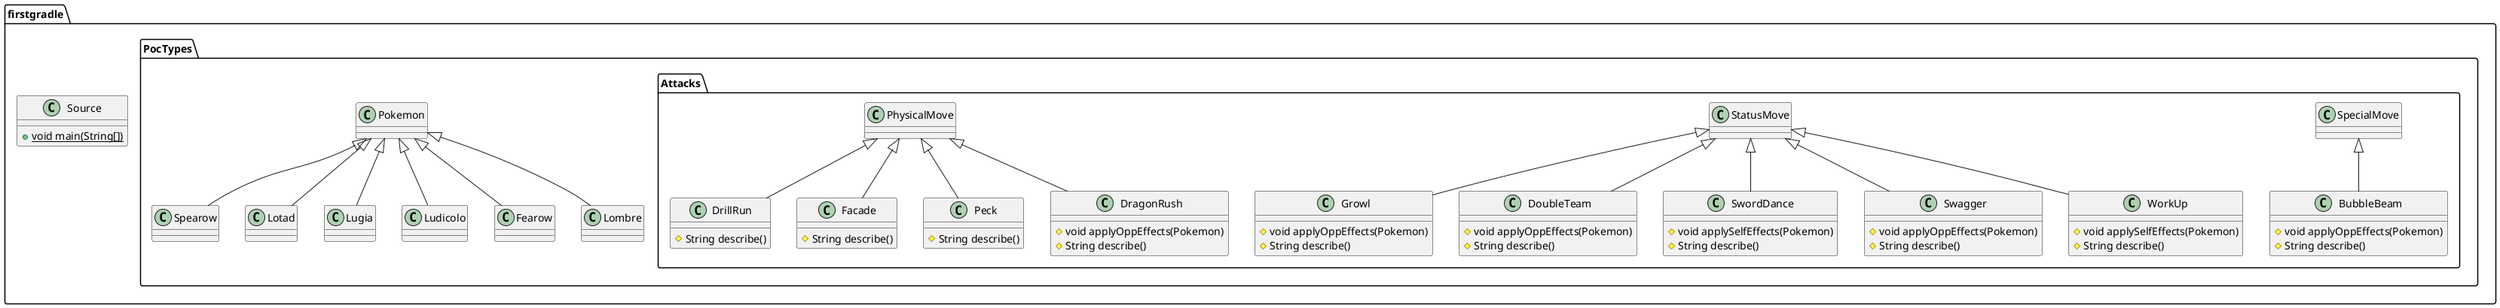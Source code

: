 @startuml
class firstgradle.PocTypes.Attacks.BubbleBeam {
# void applyOppEffects(Pokemon)
# String describe()
}
class firstgradle.PocTypes.Attacks.Growl {
# void applyOppEffects(Pokemon)
# String describe()
}
class firstgradle.PocTypes.Attacks.DoubleTeam {
# void applyOppEffects(Pokemon)
# String describe()
}
class firstgradle.PocTypes.Spearow {
}
class firstgradle.Source {
+ {static} void main(String[])
}
class firstgradle.PocTypes.Attacks.DrillRun {
# String describe()
}
class firstgradle.PocTypes.Attacks.SwordDance {
# void applySelfEffects(Pokemon)
# String describe()
}
class firstgradle.PocTypes.Lotad {
}
class firstgradle.PocTypes.Lugia {
}
class firstgradle.PocTypes.Attacks.Swagger {
# void applyOppEffects(Pokemon)
# String describe()
}
class firstgradle.PocTypes.Ludicolo {
}
class firstgradle.PocTypes.Attacks.Facade {
# String describe()
}
class firstgradle.PocTypes.Attacks.Peck {
# String describe()
}
class firstgradle.PocTypes.Attacks.WorkUp {
# void applySelfEffects(Pokemon)
# String describe()
}
class firstgradle.PocTypes.Attacks.DragonRush {
# void applyOppEffects(Pokemon)
# String describe()
}
class firstgradle.PocTypes.Fearow {
}
class firstgradle.PocTypes.Lombre {
}


firstgradle.PocTypes.Attacks.SpecialMove <|-- firstgradle.PocTypes.Attacks.BubbleBeam
firstgradle.PocTypes.Attacks.StatusMove <|-- firstgradle.PocTypes.Attacks.Growl
firstgradle.PocTypes.Attacks.StatusMove <|-- firstgradle.PocTypes.Attacks.DoubleTeam
firstgradle.PocTypes.Pokemon <|-- firstgradle.PocTypes.Spearow
firstgradle.PocTypes.Attacks.PhysicalMove <|-- firstgradle.PocTypes.Attacks.DrillRun
firstgradle.PocTypes.Attacks.StatusMove <|-- firstgradle.PocTypes.Attacks.SwordDance
firstgradle.PocTypes.Pokemon <|-- firstgradle.PocTypes.Lotad
firstgradle.PocTypes.Pokemon <|-- firstgradle.PocTypes.Lugia
firstgradle.PocTypes.Attacks.StatusMove <|-- firstgradle.PocTypes.Attacks.Swagger
firstgradle.PocTypes.Pokemon <|-- firstgradle.PocTypes.Ludicolo
firstgradle.PocTypes.Attacks.PhysicalMove <|-- firstgradle.PocTypes.Attacks.Facade
firstgradle.PocTypes.Attacks.PhysicalMove <|-- firstgradle.PocTypes.Attacks.Peck
firstgradle.PocTypes.Attacks.StatusMove <|-- firstgradle.PocTypes.Attacks.WorkUp
firstgradle.PocTypes.Attacks.PhysicalMove <|-- firstgradle.PocTypes.Attacks.DragonRush
firstgradle.PocTypes.Pokemon <|-- firstgradle.PocTypes.Fearow
firstgradle.PocTypes.Pokemon <|-- firstgradle.PocTypes.Lombre
@enduml